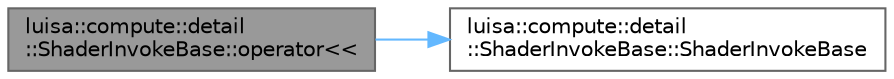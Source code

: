 digraph "luisa::compute::detail::ShaderInvokeBase::operator&lt;&lt;"
{
 // LATEX_PDF_SIZE
  bgcolor="transparent";
  edge [fontname=Helvetica,fontsize=10,labelfontname=Helvetica,labelfontsize=10];
  node [fontname=Helvetica,fontsize=10,shape=box,height=0.2,width=0.4];
  rankdir="LR";
  Node1 [id="Node000001",label="luisa::compute::detail\l::ShaderInvokeBase::operator\<\<",height=0.2,width=0.4,color="gray40", fillcolor="grey60", style="filled", fontcolor="black",tooltip=" "];
  Node1 -> Node2 [id="edge2_Node000001_Node000002",color="steelblue1",style="solid",tooltip=" "];
  Node2 [id="Node000002",label="luisa::compute::detail\l::ShaderInvokeBase::ShaderInvokeBase",height=0.2,width=0.4,color="grey40", fillcolor="white", style="filled",URL="$classluisa_1_1compute_1_1detail_1_1_shader_invoke_base.html#a08de388dd59cea7ee1771bf75fb68b00",tooltip=" "];
}
